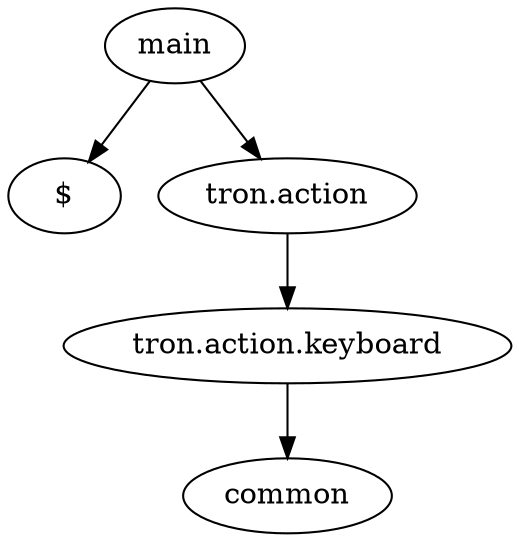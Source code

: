 digraph dependencies {
    "main" -> "$"

    "main" -> "tron.action"
    "tron.action" -> "tron.action.keyboard"
    "tron.action.keyboard" -> "common"

}